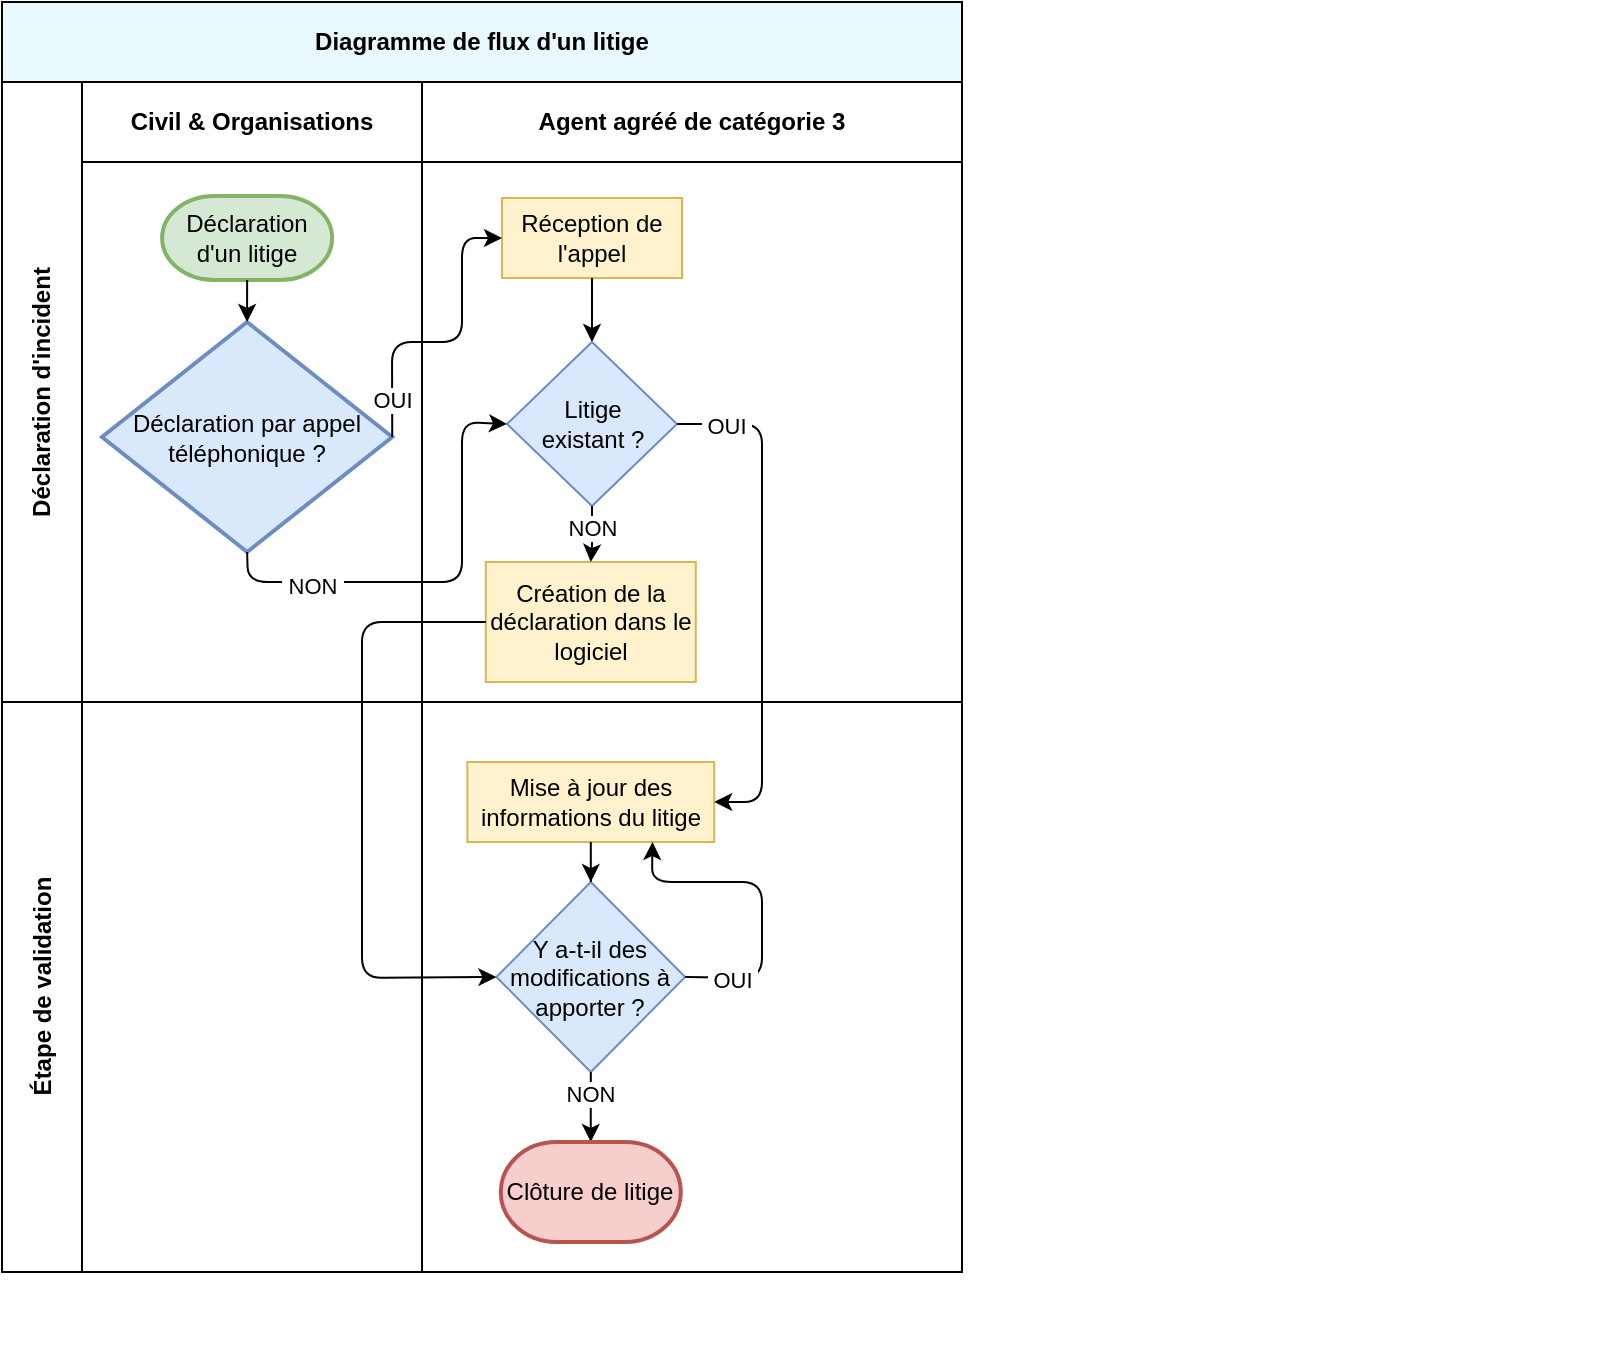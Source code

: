 <mxfile version="14.1.8" type="device"><diagram id="wk11NOPjIedyX6vUJzFq" name="Page-1"><mxGraphModel dx="923" dy="1976" grid="1" gridSize="10" guides="1" tooltips="1" connect="1" arrows="1" fold="1" page="1" pageScale="1" pageWidth="827" pageHeight="1169" math="0" shadow="0"><root><mxCell id="0"/><mxCell id="1" parent="0"/><mxCell id="sNIWY4QjKN7IcV1mlqHW-1" value="" style="group" parent="1" vertex="1" connectable="0"><mxGeometry x="20" y="-1150" width="790" height="680" as="geometry"/></mxCell><mxCell id="7R0uAPQHo2F8Wuf5jlc--37" value="Diagramme de flux d'un litige" style="shape=table;childLayout=tableLayout;rowLines=0;columnLines=0;startSize=40;html=1;whiteSpace=wrap;collapsible=0;recursiveResize=0;expand=0;pointerEvents=0;fontStyle=1;align=center;fillColor=#E8F8FC;direction=east;flipV=0;flipH=1;" parent="sNIWY4QjKN7IcV1mlqHW-1" vertex="1"><mxGeometry x="-10" width="480" height="635" as="geometry"/></mxCell><mxCell id="7R0uAPQHo2F8Wuf5jlc--38" value="Déclaration d'incident" style="swimlane;horizontal=0;points=[[0,0.5],[1,0.5]];portConstraint=eastwest;startSize=40;html=1;whiteSpace=wrap;collapsible=0;recursiveResize=0;expand=0;pointerEvents=0;fontStyle=1;direction=east;" parent="7R0uAPQHo2F8Wuf5jlc--37" vertex="1"><mxGeometry y="40" width="480" height="310" as="geometry"/></mxCell><mxCell id="7R0uAPQHo2F8Wuf5jlc--39" value="Civil &amp;amp; Organisations" style="swimlane;connectable=0;startSize=40;html=1;whiteSpace=wrap;collapsible=0;recursiveResize=0;expand=0;pointerEvents=0;" parent="7R0uAPQHo2F8Wuf5jlc--38" vertex="1"><mxGeometry x="40" width="170" height="310" as="geometry"/></mxCell><mxCell id="bkMepiiiy0M-ECtEP2zy-1" value="Déclaration d'un litige" style="strokeWidth=2;html=1;shape=mxgraph.flowchart.terminator;whiteSpace=wrap;fillColor=#d5e8d4;strokeColor=#82b366;" parent="7R0uAPQHo2F8Wuf5jlc--39" vertex="1"><mxGeometry x="40.06" y="57" width="85" height="42" as="geometry"/></mxCell><mxCell id="bkMepiiiy0M-ECtEP2zy-2" value="Déclaration par appel téléphonique ?" style="strokeWidth=2;html=1;shape=mxgraph.flowchart.decision;whiteSpace=wrap;fillColor=#dae8fc;strokeColor=#6c8ebf;" parent="7R0uAPQHo2F8Wuf5jlc--39" vertex="1"><mxGeometry x="10" y="120" width="145.12" height="115" as="geometry"/></mxCell><mxCell id="sNIWY4QjKN7IcV1mlqHW-5" value="" style="endArrow=classic;html=1;exitX=0.5;exitY=1;exitDx=0;exitDy=0;entryX=0.5;entryY=0;entryDx=0;entryDy=0;exitPerimeter=0;entryPerimeter=0;" parent="7R0uAPQHo2F8Wuf5jlc--39" source="bkMepiiiy0M-ECtEP2zy-1" target="bkMepiiiy0M-ECtEP2zy-2" edge="1"><mxGeometry width="50" height="50" relative="1" as="geometry"><mxPoint x="630" y="415" as="sourcePoint"/><mxPoint x="640" y="450" as="targetPoint"/></mxGeometry></mxCell><mxCell id="7R0uAPQHo2F8Wuf5jlc--40" value="Agent agréé de catégorie 3" style="swimlane;connectable=0;startSize=40;html=1;whiteSpace=wrap;collapsible=0;recursiveResize=0;expand=0;pointerEvents=0;" parent="7R0uAPQHo2F8Wuf5jlc--38" vertex="1"><mxGeometry x="210" width="270" height="310" as="geometry"/></mxCell><mxCell id="7R0uAPQHo2F8Wuf5jlc--52" value="Réception de l'appel" style="rounded=0;whiteSpace=wrap;html=1;fillColor=#fff2cc;strokeColor=#d6b656;" parent="7R0uAPQHo2F8Wuf5jlc--40" vertex="1"><mxGeometry x="40" y="58" width="90" height="40" as="geometry"/></mxCell><mxCell id="bkMepiiiy0M-ECtEP2zy-74" value="Litige &lt;br&gt;existant ?" style="rhombus;whiteSpace=wrap;html=1;rounded=0;strokeColor=#6c8ebf;fillColor=#dae8fc;" parent="7R0uAPQHo2F8Wuf5jlc--40" vertex="1"><mxGeometry x="42.5" y="130" width="85" height="82" as="geometry"/></mxCell><mxCell id="bkMepiiiy0M-ECtEP2zy-75" value="" style="edgeStyle=orthogonalEdgeStyle;rounded=0;orthogonalLoop=1;jettySize=auto;html=1;" parent="7R0uAPQHo2F8Wuf5jlc--40" source="7R0uAPQHo2F8Wuf5jlc--52" target="bkMepiiiy0M-ECtEP2zy-74" edge="1"><mxGeometry relative="1" as="geometry"/></mxCell><mxCell id="bkMepiiiy0M-ECtEP2zy-79" value="&lt;span&gt;Création de la déclaration dans le logiciel&lt;/span&gt;" style="whiteSpace=wrap;html=1;rounded=0;strokeColor=#d6b656;fillColor=#fff2cc;" parent="7R0uAPQHo2F8Wuf5jlc--40" vertex="1"><mxGeometry x="31.89" y="240" width="105" height="60" as="geometry"/></mxCell><mxCell id="bkMepiiiy0M-ECtEP2zy-80" value="" style="edgeStyle=orthogonalEdgeStyle;rounded=0;orthogonalLoop=1;jettySize=auto;html=1;" parent="7R0uAPQHo2F8Wuf5jlc--40" source="bkMepiiiy0M-ECtEP2zy-74" target="bkMepiiiy0M-ECtEP2zy-79" edge="1"><mxGeometry relative="1" as="geometry"/></mxCell><mxCell id="bkMepiiiy0M-ECtEP2zy-81" value="&amp;nbsp;NON&amp;nbsp;" style="edgeLabel;html=1;align=center;verticalAlign=middle;resizable=0;points=[];" parent="bkMepiiiy0M-ECtEP2zy-80" vertex="1" connectable="0"><mxGeometry x="0.238" relative="1" as="geometry"><mxPoint y="-7" as="offset"/></mxGeometry></mxCell><mxCell id="-hKUHalJMV8AVbb4X6fV-5" value="" style="endArrow=classic;html=1;entryX=0;entryY=0.5;entryDx=0;entryDy=0;exitX=0.5;exitY=1;exitDx=0;exitDy=0;exitPerimeter=0;" edge="1" parent="7R0uAPQHo2F8Wuf5jlc--38" source="bkMepiiiy0M-ECtEP2zy-2" target="bkMepiiiy0M-ECtEP2zy-74"><mxGeometry width="50" height="50" relative="1" as="geometry"><mxPoint x="360" y="300" as="sourcePoint"/><mxPoint x="410" y="250" as="targetPoint"/><Array as="points"><mxPoint x="123" y="250"/><mxPoint x="230" y="250"/><mxPoint x="230" y="170"/></Array></mxGeometry></mxCell><mxCell id="-hKUHalJMV8AVbb4X6fV-6" value="&amp;nbsp;NON&amp;nbsp;" style="edgeLabel;html=1;align=center;verticalAlign=middle;resizable=0;points=[];" vertex="1" connectable="0" parent="-hKUHalJMV8AVbb4X6fV-5"><mxGeometry x="-0.581" y="-2" relative="1" as="geometry"><mxPoint as="offset"/></mxGeometry></mxCell><mxCell id="-hKUHalJMV8AVbb4X6fV-7" value="" style="endArrow=classic;html=1;entryX=0;entryY=0.5;entryDx=0;entryDy=0;exitX=1;exitY=0.5;exitDx=0;exitDy=0;exitPerimeter=0;" edge="1" parent="7R0uAPQHo2F8Wuf5jlc--38" source="bkMepiiiy0M-ECtEP2zy-2" target="7R0uAPQHo2F8Wuf5jlc--52"><mxGeometry width="50" height="50" relative="1" as="geometry"><mxPoint x="360" y="300" as="sourcePoint"/><mxPoint x="410" y="250" as="targetPoint"/><Array as="points"><mxPoint x="195" y="130"/><mxPoint x="230" y="130"/><mxPoint x="230" y="78"/></Array></mxGeometry></mxCell><mxCell id="-hKUHalJMV8AVbb4X6fV-8" value="&amp;nbsp;OUI&amp;nbsp;" style="edgeLabel;html=1;align=center;verticalAlign=middle;resizable=0;points=[];" vertex="1" connectable="0" parent="-hKUHalJMV8AVbb4X6fV-7"><mxGeometry x="-0.759" relative="1" as="geometry"><mxPoint as="offset"/></mxGeometry></mxCell><mxCell id="7R0uAPQHo2F8Wuf5jlc--42" value="Étape de validation" style="swimlane;horizontal=0;points=[[0,0.5],[1,0.5]];portConstraint=eastwest;startSize=40;html=1;whiteSpace=wrap;collapsible=0;recursiveResize=0;expand=0;pointerEvents=0;" parent="7R0uAPQHo2F8Wuf5jlc--37" vertex="1"><mxGeometry y="350" width="480" height="285" as="geometry"/></mxCell><mxCell id="7R0uAPQHo2F8Wuf5jlc--43" value="" style="swimlane;connectable=0;startSize=0;html=1;whiteSpace=wrap;collapsible=0;recursiveResize=0;expand=0;pointerEvents=0;" parent="7R0uAPQHo2F8Wuf5jlc--42" vertex="1"><mxGeometry x="40" width="170" height="285" as="geometry"/></mxCell><mxCell id="7R0uAPQHo2F8Wuf5jlc--44" value="" style="swimlane;connectable=0;startSize=0;html=1;whiteSpace=wrap;collapsible=0;recursiveResize=0;expand=0;pointerEvents=0;" parent="7R0uAPQHo2F8Wuf5jlc--42" vertex="1"><mxGeometry x="210" width="270" height="285" as="geometry"/></mxCell><mxCell id="-zXmOthCQAH8ojYA6q0t-1" value="Mise à jour des informations du litige" style="whiteSpace=wrap;html=1;rounded=0;strokeColor=#d6b656;fillColor=#fff2cc;" parent="7R0uAPQHo2F8Wuf5jlc--44" vertex="1"><mxGeometry x="22.68" y="30" width="123.41" height="40" as="geometry"/></mxCell><mxCell id="IPAR6SGHewhz7D3U1rtw-1" value="Y a-t-il des modifications à apporter ?" style="rhombus;whiteSpace=wrap;html=1;rounded=0;strokeColor=#6c8ebf;fillColor=#dae8fc;" parent="7R0uAPQHo2F8Wuf5jlc--44" vertex="1"><mxGeometry x="37.2" y="90" width="94.39" height="95" as="geometry"/></mxCell><mxCell id="IPAR6SGHewhz7D3U1rtw-2" value="" style="edgeStyle=orthogonalEdgeStyle;rounded=0;orthogonalLoop=1;jettySize=auto;html=1;" parent="7R0uAPQHo2F8Wuf5jlc--44" source="-zXmOthCQAH8ojYA6q0t-1" target="IPAR6SGHewhz7D3U1rtw-1" edge="1"><mxGeometry relative="1" as="geometry"/></mxCell><mxCell id="IPAR6SGHewhz7D3U1rtw-8" value="" style="endArrow=classic;html=1;entryX=0.75;entryY=1;entryDx=0;entryDy=0;exitX=1;exitY=0.5;exitDx=0;exitDy=0;" parent="7R0uAPQHo2F8Wuf5jlc--44" source="IPAR6SGHewhz7D3U1rtw-1" target="-zXmOthCQAH8ojYA6q0t-1" edge="1"><mxGeometry width="50" height="50" relative="1" as="geometry"><mxPoint x="210" y="30" as="sourcePoint"/><mxPoint x="260" y="-20" as="targetPoint"/><Array as="points"><mxPoint x="170" y="138"/><mxPoint x="170" y="90"/><mxPoint x="115" y="90"/></Array></mxGeometry></mxCell><mxCell id="IPAR6SGHewhz7D3U1rtw-10" value="&amp;nbsp;OUI&amp;nbsp;" style="edgeLabel;html=1;align=center;verticalAlign=middle;resizable=0;points=[];" parent="IPAR6SGHewhz7D3U1rtw-8" vertex="1" connectable="0"><mxGeometry x="-0.712" y="-1" relative="1" as="geometry"><mxPoint as="offset"/></mxGeometry></mxCell><mxCell id="IPAR6SGHewhz7D3U1rtw-13" value="" style="endArrow=classic;html=1;entryX=0.5;entryY=0;entryDx=0;entryDy=0;exitX=0.5;exitY=1;exitDx=0;exitDy=0;entryPerimeter=0;" parent="7R0uAPQHo2F8Wuf5jlc--44" source="IPAR6SGHewhz7D3U1rtw-1" target="IPAR6SGHewhz7D3U1rtw-15" edge="1"><mxGeometry width="50" height="50" relative="1" as="geometry"><mxPoint x="170" y="210" as="sourcePoint"/><mxPoint x="84.395" y="240" as="targetPoint"/></mxGeometry></mxCell><mxCell id="IPAR6SGHewhz7D3U1rtw-14" value="&amp;nbsp;NON&amp;nbsp;" style="edgeLabel;html=1;align=center;verticalAlign=middle;resizable=0;points=[];" parent="IPAR6SGHewhz7D3U1rtw-13" vertex="1" connectable="0"><mxGeometry x="-0.644" y="-1" relative="1" as="geometry"><mxPoint y="5" as="offset"/></mxGeometry></mxCell><mxCell id="IPAR6SGHewhz7D3U1rtw-15" value="Clôture de litige" style="strokeWidth=2;html=1;shape=mxgraph.flowchart.terminator;whiteSpace=wrap;fillColor=#f8cecc;strokeColor=#b85450;" parent="7R0uAPQHo2F8Wuf5jlc--44" vertex="1"><mxGeometry x="39.39" y="220" width="90" height="50" as="geometry"/></mxCell><mxCell id="-hKUHalJMV8AVbb4X6fV-2" value="" style="endArrow=classic;html=1;entryX=1;entryY=0.5;entryDx=0;entryDy=0;exitX=1;exitY=0.5;exitDx=0;exitDy=0;" edge="1" parent="7R0uAPQHo2F8Wuf5jlc--37" source="bkMepiiiy0M-ECtEP2zy-74" target="-zXmOthCQAH8ojYA6q0t-1"><mxGeometry width="50" height="50" relative="1" as="geometry"><mxPoint x="430" y="300" as="sourcePoint"/><mxPoint x="480" y="250" as="targetPoint"/><Array as="points"><mxPoint x="380" y="211"/><mxPoint x="380" y="400"/></Array></mxGeometry></mxCell><mxCell id="-hKUHalJMV8AVbb4X6fV-3" value="&amp;nbsp;OUI&amp;nbsp;" style="edgeLabel;html=1;align=center;verticalAlign=middle;resizable=0;points=[];" vertex="1" connectable="0" parent="-hKUHalJMV8AVbb4X6fV-2"><mxGeometry x="-0.81" y="-1" relative="1" as="geometry"><mxPoint as="offset"/></mxGeometry></mxCell><mxCell id="-hKUHalJMV8AVbb4X6fV-4" value="" style="endArrow=classic;html=1;entryX=0;entryY=0.5;entryDx=0;entryDy=0;exitX=0;exitY=0.5;exitDx=0;exitDy=0;" edge="1" parent="7R0uAPQHo2F8Wuf5jlc--37" source="bkMepiiiy0M-ECtEP2zy-79" target="IPAR6SGHewhz7D3U1rtw-1"><mxGeometry width="50" height="50" relative="1" as="geometry"><mxPoint x="360" y="310" as="sourcePoint"/><mxPoint x="410" y="260" as="targetPoint"/><Array as="points"><mxPoint x="180" y="310"/><mxPoint x="180" y="488"/></Array></mxGeometry></mxCell></root></mxGraphModel></diagram></mxfile>